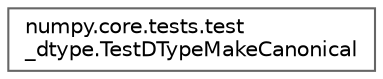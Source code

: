 digraph "Graphical Class Hierarchy"
{
 // LATEX_PDF_SIZE
  bgcolor="transparent";
  edge [fontname=Helvetica,fontsize=10,labelfontname=Helvetica,labelfontsize=10];
  node [fontname=Helvetica,fontsize=10,shape=box,height=0.2,width=0.4];
  rankdir="LR";
  Node0 [id="Node000000",label="numpy.core.tests.test\l_dtype.TestDTypeMakeCanonical",height=0.2,width=0.4,color="grey40", fillcolor="white", style="filled",URL="$d7/df8/classnumpy_1_1core_1_1tests_1_1test__dtype_1_1TestDTypeMakeCanonical.html",tooltip=" "];
}
